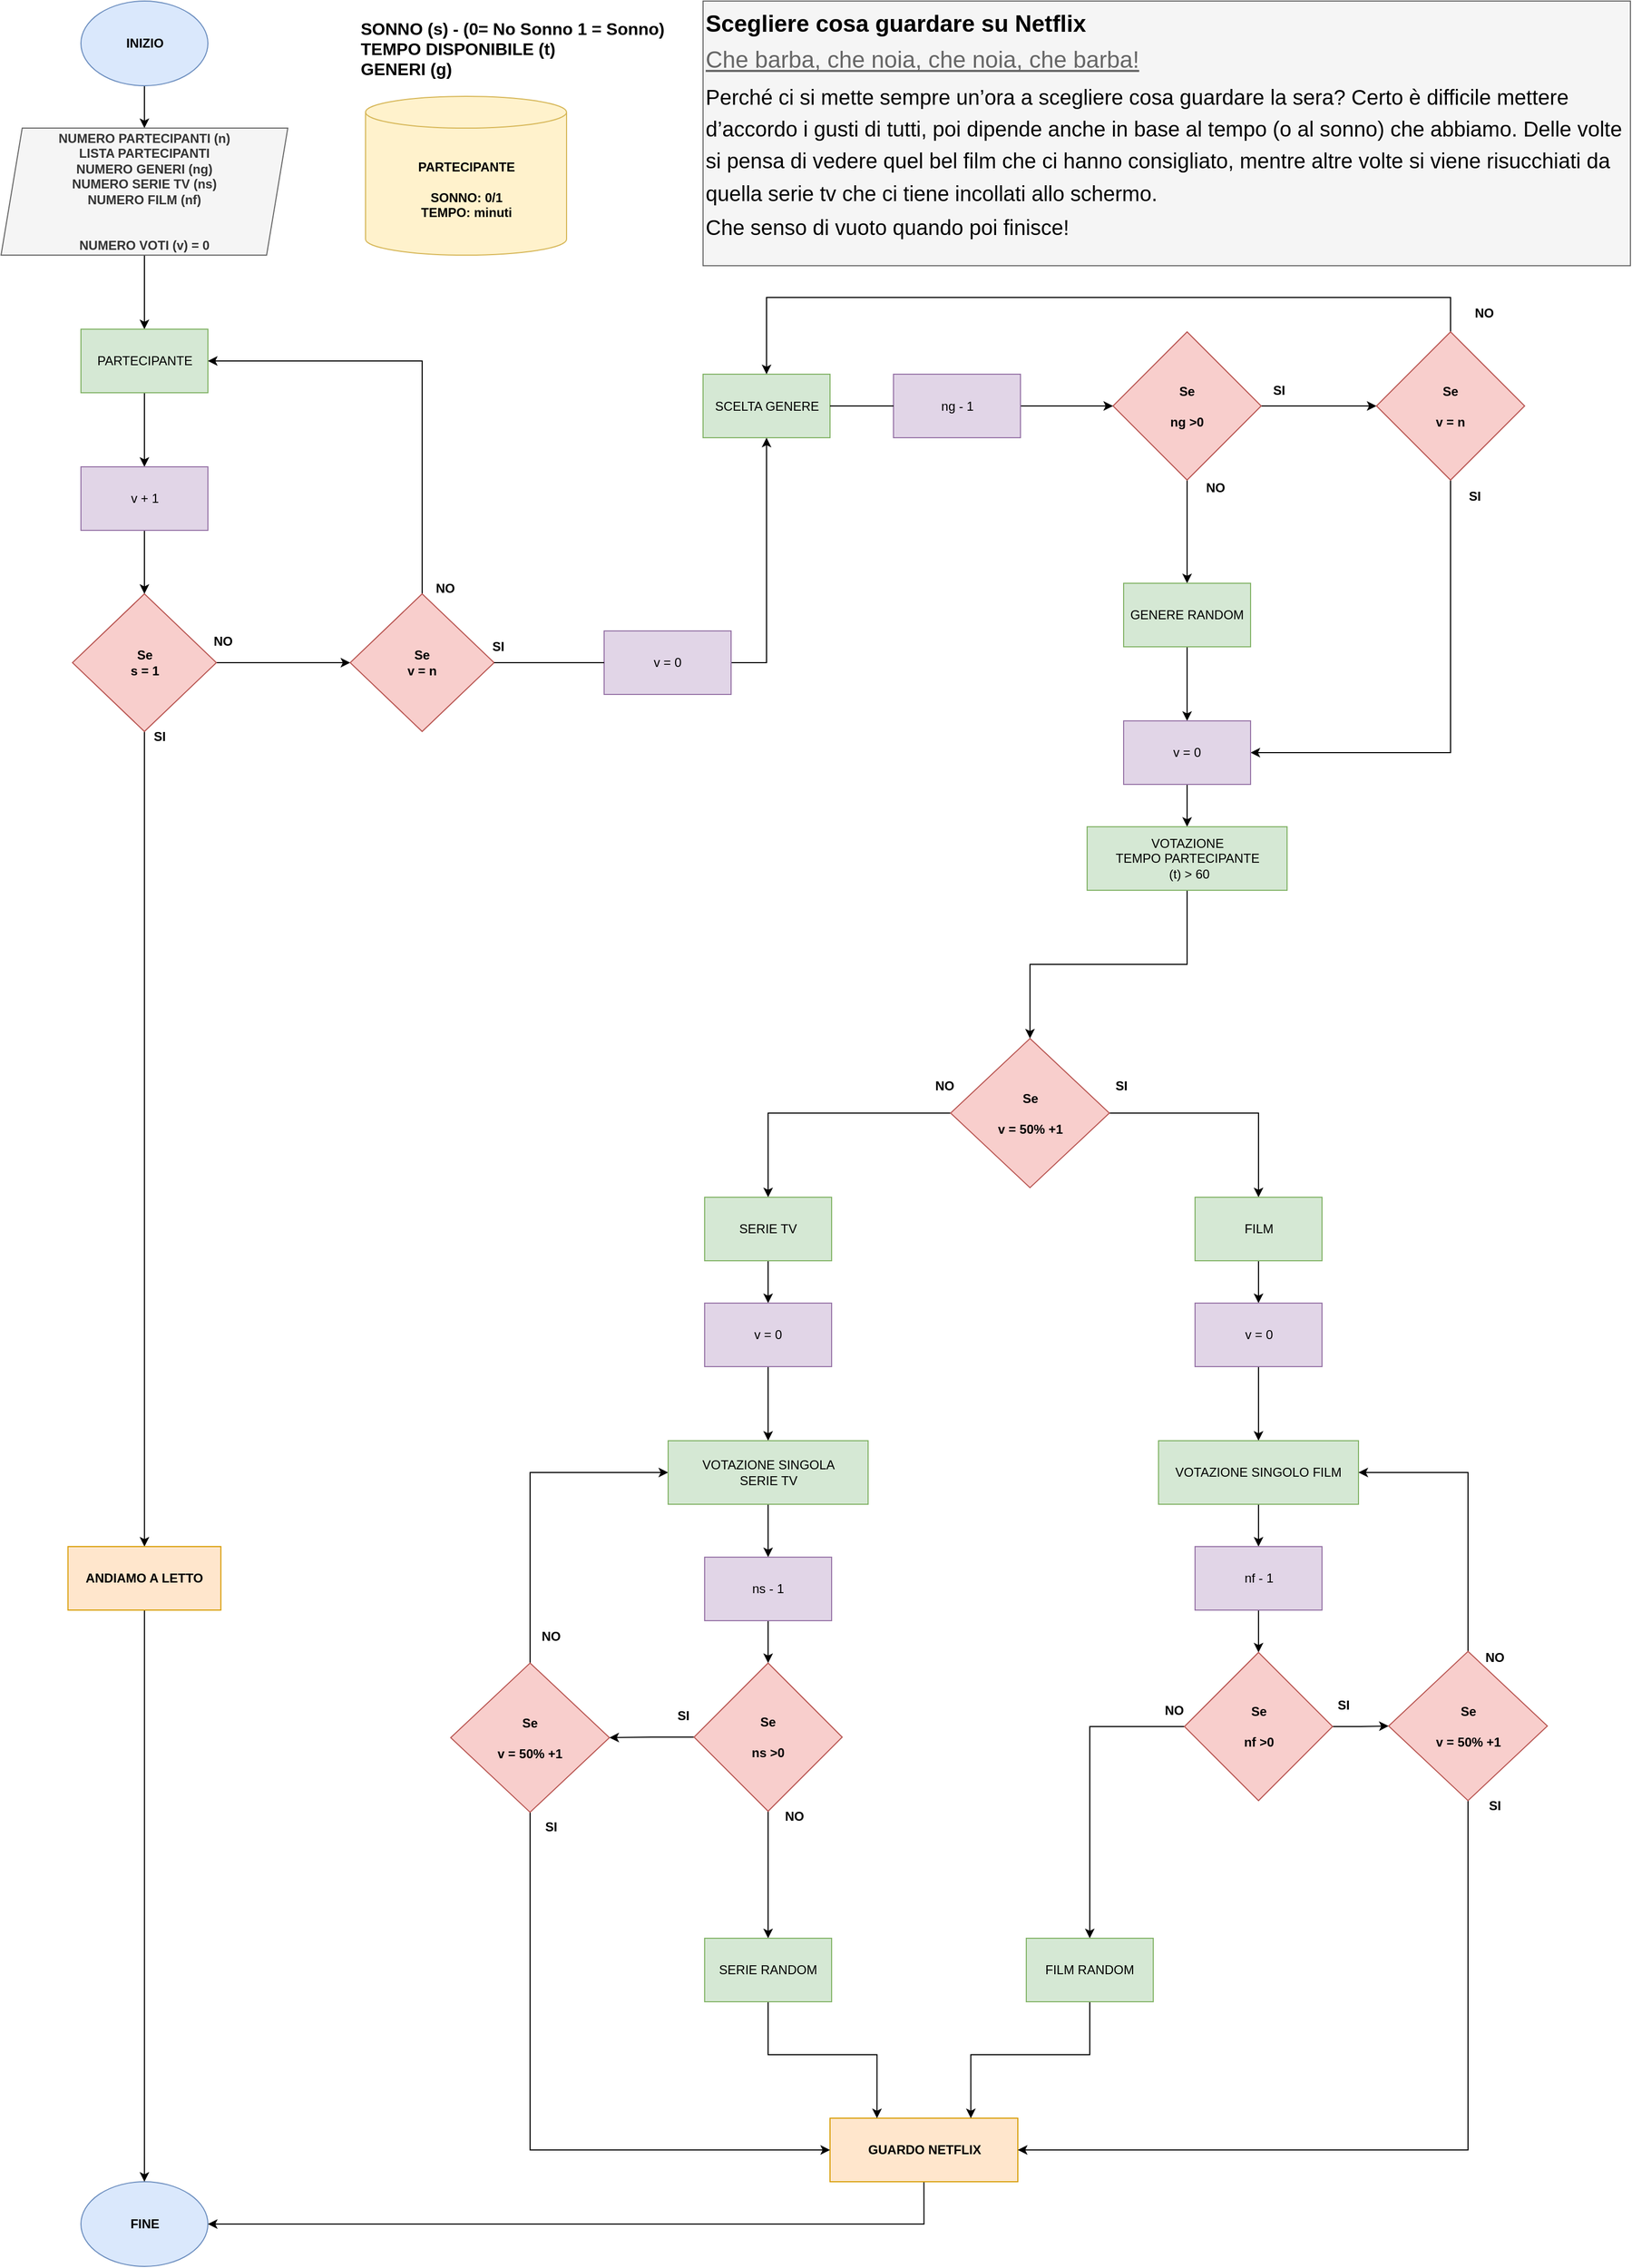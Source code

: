 <mxfile version="17.4.0" type="google"><diagram id="KCWrUGpQvx08IT1kzv4C" name="Page-1"><mxGraphModel grid="1" page="1" gridSize="10" guides="1" tooltips="1" connect="1" arrows="1" fold="1" pageScale="1" pageWidth="1600" pageHeight="900" math="0" shadow="0"><root><mxCell id="0"/><mxCell id="1" parent="0"/><mxCell id="v9C_oDhxZ4mu9cxq4cuw-1" value="&lt;b id=&quot;docs-internal-guid-fdfe7063-7fff-c4cb-4287-2bcd08a457c7&quot; style=&quot;font-style: normal ; letter-spacing: normal ; text-indent: 0px ; text-transform: none ; word-spacing: 0px ; text-decoration: none ; color: rgb(0 , 0 , 0) ; line-height: 0.1 ; font-size: 22px&quot;&gt;&lt;p dir=&quot;ltr&quot; style=&quot;font-family: &amp;#34;arial&amp;#34; ; line-height: 1.38 ; margin-top: 0pt ; margin-bottom: 3pt&quot;&gt;Scegliere cosa guardare su Netflix&lt;br&gt;&lt;/p&gt;&lt;p dir=&quot;ltr&quot; style=&quot;font-weight: normal ; font-family: &amp;#34;arial&amp;#34; ; line-height: 1.38 ; margin-top: 0pt ; margin-bottom: 3pt&quot;&gt;&lt;span style=&quot;color: rgb(102 , 102 , 102)&quot;&gt;&lt;u&gt;Che barba, che noia, che noia, che barba!&lt;/u&gt;&lt;/span&gt;&lt;/p&gt;&lt;p dir=&quot;ltr&quot; style=&quot;font-weight: normal ; font-family: &amp;#34;arial&amp;#34; ; line-height: 1.38 ; margin-top: 0pt ; margin-bottom: 3pt&quot;&gt;&lt;span style=&quot;font-size: 20px&quot;&gt;Perché ci si mette sempre un’ora a scegliere cosa guardare la sera? Certo è difficile mettere d’accordo i gusti di tutti, poi dipende anche in base al tempo (o al sonno) che abbiamo. Delle volte si pensa di vedere quel bel film che ci hanno consigliato, mentre altre volte si viene risucchiati da quella serie tv che ci tiene incollati allo schermo.&amp;nbsp;&lt;/span&gt;&lt;/p&gt;&lt;p dir=&quot;ltr&quot; style=&quot;font-weight: normal ; font-family: &amp;#34;arial&amp;#34; ; font-size: 20px ; line-height: 1.38 ; margin-top: 0pt ; margin-bottom: 3pt&quot;&gt;&lt;span id=&quot;docs-internal-guid-fdfe7063-7fff-c4cb-4287-2bcd08a457c7&quot; style=&quot;font-family: &amp;#34;helvetica&amp;#34; ; font-size: 20px ; line-height: 0.1&quot;&gt;&lt;/span&gt;&lt;/p&gt;&lt;p dir=&quot;ltr&quot; style=&quot;font-weight: normal ; font-family: &amp;#34;arial&amp;#34; ; font-size: 20px ; line-height: 1.38 ; margin-top: 0pt ; margin-bottom: 3pt&quot;&gt;&lt;span style=&quot;font-size: 20px&quot;&gt;Che senso di vuoto quando poi finisce!&lt;/span&gt;&lt;/p&gt;&lt;/b&gt;" style="text;html=1;strokeColor=#666666;fillColor=#f5f5f5;whiteSpace=wrap;overflow=hidden;rounded=0;align=left;fontColor=#333333;fontSize=20;" vertex="1" parent="1"><mxGeometry x="683.5" y="-1760" width="876.5" height="250" as="geometry"/></mxCell><mxCell id="v9C_oDhxZ4mu9cxq4cuw-24" style="edgeStyle=orthogonalEdgeStyle;rounded=0;orthogonalLoop=1;jettySize=auto;html=1;entryX=0.5;entryY=0;entryDx=0;entryDy=0;" edge="1" parent="1" source="v9C_oDhxZ4mu9cxq4cuw-2" target="v9C_oDhxZ4mu9cxq4cuw-3"><mxGeometry relative="1" as="geometry"/></mxCell><mxCell id="v9C_oDhxZ4mu9cxq4cuw-2" value="INIZIO" style="ellipse;whiteSpace=wrap;html=1;fillColor=#dae8fc;strokeColor=#6c8ebf;fontStyle=1" vertex="1" parent="1"><mxGeometry x="95.5" y="-1760" width="120" height="80" as="geometry"/></mxCell><mxCell id="v9C_oDhxZ4mu9cxq4cuw-35" style="edgeStyle=orthogonalEdgeStyle;rounded=0;orthogonalLoop=1;jettySize=auto;html=1;exitX=0.5;exitY=1;exitDx=0;exitDy=0;" edge="1" parent="1" source="v9C_oDhxZ4mu9cxq4cuw-3" target="v9C_oDhxZ4mu9cxq4cuw-34"><mxGeometry relative="1" as="geometry"/></mxCell><mxCell id="v9C_oDhxZ4mu9cxq4cuw-3" value="NUMERO PARTECIPANTI (n)&lt;br&gt;LISTA PARTECIPANTI&lt;br&gt;NUMERO GENERI (ng)&lt;br&gt;NUMERO SERIE TV (ns)&lt;br&gt;NUMERO FILM (nf)&lt;br&gt;&lt;br&gt;&lt;br&gt;NUMERO VOTI (v) = 0" style="shape=parallelogram;perimeter=parallelogramPerimeter;whiteSpace=wrap;html=1;fixedSize=1;fillColor=#f5f5f5;fontColor=#333333;strokeColor=#666666;fontStyle=1" vertex="1" parent="1"><mxGeometry x="20" y="-1640" width="271" height="120" as="geometry"/></mxCell><mxCell id="v9C_oDhxZ4mu9cxq4cuw-5" value="FINE" style="ellipse;whiteSpace=wrap;html=1;fillColor=#dae8fc;strokeColor=#6c8ebf;fontStyle=1" vertex="1" parent="1"><mxGeometry x="95.5" y="300" width="120" height="80" as="geometry"/></mxCell><mxCell id="v9C_oDhxZ4mu9cxq4cuw-12" style="edgeStyle=orthogonalEdgeStyle;rounded=0;orthogonalLoop=1;jettySize=auto;html=1;entryX=0.5;entryY=0;entryDx=0;entryDy=0;" edge="1" parent="1" source="v9C_oDhxZ4mu9cxq4cuw-6" target="v9C_oDhxZ4mu9cxq4cuw-16"><mxGeometry relative="1" as="geometry"><mxPoint x="1168.5" y="-1016" as="targetPoint"/><Array as="points"><mxPoint x="1209" y="-710"/></Array></mxGeometry></mxCell><mxCell id="v9C_oDhxZ4mu9cxq4cuw-19" style="edgeStyle=orthogonalEdgeStyle;rounded=0;orthogonalLoop=1;jettySize=auto;html=1;entryX=0.5;entryY=0;entryDx=0;entryDy=0;" edge="1" parent="1" source="v9C_oDhxZ4mu9cxq4cuw-6" target="v9C_oDhxZ4mu9cxq4cuw-17"><mxGeometry relative="1" as="geometry"/></mxCell><mxCell id="v9C_oDhxZ4mu9cxq4cuw-6" value="Se&lt;br&gt;&lt;br&gt;v = 50% +1" style="rhombus;whiteSpace=wrap;html=1;fillColor=#f8cecc;strokeColor=#b85450;fontStyle=1" vertex="1" parent="1"><mxGeometry x="917.5" y="-780" width="150" height="141" as="geometry"/></mxCell><mxCell id="v9C_oDhxZ4mu9cxq4cuw-8" value="PARTECIPANTE&lt;br&gt;&lt;br&gt;SONNO: 0/1&lt;br&gt;TEMPO: minuti" style="shape=cylinder3;whiteSpace=wrap;html=1;boundedLbl=1;backgroundOutline=1;size=15;fillColor=#fff2cc;strokeColor=#d6b656;fontStyle=1" vertex="1" parent="1"><mxGeometry x="364.5" y="-1670" width="190" height="150" as="geometry"/></mxCell><mxCell id="v9C_oDhxZ4mu9cxq4cuw-29" style="edgeStyle=orthogonalEdgeStyle;rounded=0;orthogonalLoop=1;jettySize=auto;html=1;" edge="1" parent="1" source="v9C_oDhxZ4mu9cxq4cuw-9" target="v9C_oDhxZ4mu9cxq4cuw-27"><mxGeometry relative="1" as="geometry"/></mxCell><mxCell id="v9C_oDhxZ4mu9cxq4cuw-41" style="edgeStyle=orthogonalEdgeStyle;rounded=0;orthogonalLoop=1;jettySize=auto;html=1;entryX=0;entryY=0.5;entryDx=0;entryDy=0;" edge="1" parent="1" source="v9C_oDhxZ4mu9cxq4cuw-9" target="v9C_oDhxZ4mu9cxq4cuw-40"><mxGeometry relative="1" as="geometry"/></mxCell><mxCell id="v9C_oDhxZ4mu9cxq4cuw-9" value="Se &lt;br&gt;s = 1" style="rhombus;whiteSpace=wrap;html=1;fillColor=#f8cecc;strokeColor=#b85450;fontStyle=1" vertex="1" parent="1"><mxGeometry x="87.5" y="-1200" width="136" height="130" as="geometry"/></mxCell><mxCell id="v9C_oDhxZ4mu9cxq4cuw-13" value="SI" style="text;html=1;strokeColor=none;fillColor=none;align=center;verticalAlign=middle;whiteSpace=wrap;rounded=0;fontStyle=1" vertex="1" parent="1"><mxGeometry x="1049" y="-750" width="60" height="30" as="geometry"/></mxCell><mxCell id="v9C_oDhxZ4mu9cxq4cuw-14" value="NO" style="text;html=1;strokeColor=none;fillColor=none;align=center;verticalAlign=middle;whiteSpace=wrap;rounded=0;fontStyle=1" vertex="1" parent="1"><mxGeometry x="881.5" y="-750" width="60" height="30" as="geometry"/></mxCell><mxCell id="v9C_oDhxZ4mu9cxq4cuw-81" style="edgeStyle=orthogonalEdgeStyle;rounded=0;orthogonalLoop=1;jettySize=auto;html=1;entryX=0.5;entryY=0;entryDx=0;entryDy=0;" edge="1" parent="1" source="v9C_oDhxZ4mu9cxq4cuw-16" target="v9C_oDhxZ4mu9cxq4cuw-79"><mxGeometry relative="1" as="geometry"/></mxCell><mxCell id="v9C_oDhxZ4mu9cxq4cuw-16" value="FILM" style="rounded=0;whiteSpace=wrap;html=1;fillColor=#d5e8d4;strokeColor=#82b366;" vertex="1" parent="1"><mxGeometry x="1148.5" y="-630" width="120" height="60" as="geometry"/></mxCell><mxCell id="v9C_oDhxZ4mu9cxq4cuw-80" style="edgeStyle=orthogonalEdgeStyle;rounded=0;orthogonalLoop=1;jettySize=auto;html=1;entryX=0.5;entryY=0;entryDx=0;entryDy=0;" edge="1" parent="1" source="v9C_oDhxZ4mu9cxq4cuw-17" target="v9C_oDhxZ4mu9cxq4cuw-78"><mxGeometry relative="1" as="geometry"/></mxCell><mxCell id="v9C_oDhxZ4mu9cxq4cuw-17" value="SERIE TV" style="rounded=0;whiteSpace=wrap;html=1;fillColor=#d5e8d4;strokeColor=#82b366;" vertex="1" parent="1"><mxGeometry x="685" y="-630" width="120" height="60" as="geometry"/></mxCell><mxCell id="v9C_oDhxZ4mu9cxq4cuw-61" style="edgeStyle=orthogonalEdgeStyle;rounded=0;orthogonalLoop=1;jettySize=auto;html=1;" edge="1" parent="1" source="v9C_oDhxZ4mu9cxq4cuw-23" target="v9C_oDhxZ4mu9cxq4cuw-60"><mxGeometry relative="1" as="geometry"/></mxCell><mxCell id="QBJSSSFshORgnPze8sF0-1" style="edgeStyle=orthogonalEdgeStyle;rounded=0;orthogonalLoop=1;jettySize=auto;html=1;" edge="1" parent="1" source="v9C_oDhxZ4mu9cxq4cuw-23" target="v9C_oDhxZ4mu9cxq4cuw-68"><mxGeometry relative="1" as="geometry"/></mxCell><mxCell id="v9C_oDhxZ4mu9cxq4cuw-23" value="Se&lt;br&gt;&lt;br&gt;ng &amp;gt;0" style="rhombus;whiteSpace=wrap;html=1;fillColor=#f8cecc;strokeColor=#b85450;fontStyle=1" vertex="1" parent="1"><mxGeometry x="1071" y="-1447.5" width="140" height="140" as="geometry"/></mxCell><mxCell id="v9C_oDhxZ4mu9cxq4cuw-30" style="edgeStyle=orthogonalEdgeStyle;rounded=0;orthogonalLoop=1;jettySize=auto;html=1;entryX=0.5;entryY=0;entryDx=0;entryDy=0;" edge="1" parent="1" source="v9C_oDhxZ4mu9cxq4cuw-27" target="v9C_oDhxZ4mu9cxq4cuw-5"><mxGeometry relative="1" as="geometry"/></mxCell><mxCell id="v9C_oDhxZ4mu9cxq4cuw-27" value="ANDIAMO A LETTO" style="rounded=0;whiteSpace=wrap;html=1;fillColor=#ffe6cc;strokeColor=#d79b00;fontStyle=1" vertex="1" parent="1"><mxGeometry x="83.25" y="-300" width="144.5" height="60" as="geometry"/></mxCell><mxCell id="v9C_oDhxZ4mu9cxq4cuw-33" style="edgeStyle=orthogonalEdgeStyle;rounded=0;orthogonalLoop=1;jettySize=auto;html=1;entryX=1;entryY=0.5;entryDx=0;entryDy=0;exitX=0.5;exitY=1;exitDx=0;exitDy=0;" edge="1" parent="1" source="v9C_oDhxZ4mu9cxq4cuw-28" target="v9C_oDhxZ4mu9cxq4cuw-5"><mxGeometry relative="1" as="geometry"/></mxCell><mxCell id="v9C_oDhxZ4mu9cxq4cuw-28" value="GUARDO NETFLIX" style="rounded=0;whiteSpace=wrap;html=1;fillColor=#ffe6cc;strokeColor=#d79b00;fontStyle=1" vertex="1" parent="1"><mxGeometry x="803.5" y="240" width="177.5" height="60" as="geometry"/></mxCell><mxCell id="v9C_oDhxZ4mu9cxq4cuw-36" style="edgeStyle=orthogonalEdgeStyle;rounded=0;orthogonalLoop=1;jettySize=auto;html=1;entryX=0.5;entryY=0;entryDx=0;entryDy=0;exitX=0.5;exitY=1;exitDx=0;exitDy=0;" edge="1" parent="1" source="v9C_oDhxZ4mu9cxq4cuw-39" target="v9C_oDhxZ4mu9cxq4cuw-9"><mxGeometry relative="1" as="geometry"><mxPoint x="277.5" y="-1410" as="targetPoint"/></mxGeometry></mxCell><mxCell id="v9C_oDhxZ4mu9cxq4cuw-45" style="edgeStyle=orthogonalEdgeStyle;rounded=0;orthogonalLoop=1;jettySize=auto;html=1;entryX=0.5;entryY=0;entryDx=0;entryDy=0;" edge="1" parent="1" source="v9C_oDhxZ4mu9cxq4cuw-34" target="v9C_oDhxZ4mu9cxq4cuw-39"><mxGeometry relative="1" as="geometry"/></mxCell><mxCell id="v9C_oDhxZ4mu9cxq4cuw-34" value="PARTECIPANTE" style="rounded=0;whiteSpace=wrap;html=1;fillColor=#d5e8d4;strokeColor=#82b366;" vertex="1" parent="1"><mxGeometry x="95.5" y="-1450" width="120" height="60" as="geometry"/></mxCell><mxCell id="v9C_oDhxZ4mu9cxq4cuw-39" value="v + 1" style="rounded=0;whiteSpace=wrap;html=1;fillColor=#e1d5e7;strokeColor=#9673a6;" vertex="1" parent="1"><mxGeometry x="95.5" y="-1320" width="120" height="60" as="geometry"/></mxCell><mxCell id="v9C_oDhxZ4mu9cxq4cuw-46" style="edgeStyle=orthogonalEdgeStyle;rounded=0;orthogonalLoop=1;jettySize=auto;html=1;exitX=0.5;exitY=0;exitDx=0;exitDy=0;entryX=1;entryY=0.5;entryDx=0;entryDy=0;" edge="1" parent="1" source="v9C_oDhxZ4mu9cxq4cuw-40" target="v9C_oDhxZ4mu9cxq4cuw-34"><mxGeometry relative="1" as="geometry"><mxPoint x="157.5" y="-1470" as="targetPoint"/><Array as="points"><mxPoint x="418" y="-1420"/></Array></mxGeometry></mxCell><mxCell id="v9C_oDhxZ4mu9cxq4cuw-40" value="Se&lt;br&gt;v = n" style="rhombus;whiteSpace=wrap;html=1;fontStyle=1;fillColor=#f8cecc;strokeColor=#b85450;" vertex="1" parent="1"><mxGeometry x="350" y="-1200" width="136" height="130" as="geometry"/></mxCell><mxCell id="v9C_oDhxZ4mu9cxq4cuw-42" value="NO" style="text;html=1;strokeColor=none;fillColor=none;align=center;verticalAlign=middle;whiteSpace=wrap;rounded=0;fontStyle=1" vertex="1" parent="1"><mxGeometry x="200" y="-1170" width="60" height="30" as="geometry"/></mxCell><mxCell id="v9C_oDhxZ4mu9cxq4cuw-43" value="SI" style="text;html=1;strokeColor=none;fillColor=none;align=center;verticalAlign=middle;whiteSpace=wrap;rounded=0;fontStyle=1" vertex="1" parent="1"><mxGeometry x="140" y="-1080" width="60" height="30" as="geometry"/></mxCell><mxCell id="v9C_oDhxZ4mu9cxq4cuw-47" value="NO" style="text;html=1;strokeColor=none;fillColor=none;align=center;verticalAlign=middle;whiteSpace=wrap;rounded=0;fontStyle=1" vertex="1" parent="1"><mxGeometry x="410" y="-1220" width="60" height="30" as="geometry"/></mxCell><mxCell id="v9C_oDhxZ4mu9cxq4cuw-48" value="SI" style="text;html=1;strokeColor=none;fillColor=none;align=center;verticalAlign=middle;whiteSpace=wrap;rounded=0;fontStyle=1" vertex="1" parent="1"><mxGeometry x="460" y="-1165" width="60" height="30" as="geometry"/></mxCell><mxCell id="v9C_oDhxZ4mu9cxq4cuw-49" value="&lt;div style=&quot;&quot;&gt;SONNO (s) - (0= No Sonno 1 = Sonno)&lt;/div&gt;TEMPO DISPONIBILE (t)&lt;br style=&quot;font-size: 16px&quot;&gt;GENERI (g)" style="text;html=1;strokeColor=none;fillColor=none;align=left;verticalAlign=middle;whiteSpace=wrap;rounded=0;fontSize=16;fontStyle=1" vertex="1" parent="1"><mxGeometry x="357.5" y="-1755" width="293" height="80" as="geometry"/></mxCell><mxCell id="v9C_oDhxZ4mu9cxq4cuw-55" style="edgeStyle=orthogonalEdgeStyle;rounded=0;orthogonalLoop=1;jettySize=auto;html=1;entryX=0;entryY=0.5;entryDx=0;entryDy=0;startArrow=none;" edge="1" parent="1" source="v9C_oDhxZ4mu9cxq4cuw-58" target="v9C_oDhxZ4mu9cxq4cuw-23"><mxGeometry relative="1" as="geometry"/></mxCell><mxCell id="v9C_oDhxZ4mu9cxq4cuw-50" value="SCELTA GENERE" style="rounded=0;whiteSpace=wrap;html=1;fillColor=#d5e8d4;strokeColor=#82b366;" vertex="1" parent="1"><mxGeometry x="683.5" y="-1407.5" width="120" height="60" as="geometry"/></mxCell><mxCell id="v9C_oDhxZ4mu9cxq4cuw-54" style="edgeStyle=orthogonalEdgeStyle;rounded=0;orthogonalLoop=1;jettySize=auto;html=1;exitX=1;exitY=0.5;exitDx=0;exitDy=0;" edge="1" parent="1" source="v9C_oDhxZ4mu9cxq4cuw-51" target="v9C_oDhxZ4mu9cxq4cuw-50"><mxGeometry relative="1" as="geometry"><mxPoint x="747.5" y="-1375" as="sourcePoint"/></mxGeometry></mxCell><mxCell id="v9C_oDhxZ4mu9cxq4cuw-51" value="v = 0" style="rounded=0;whiteSpace=wrap;html=1;fillColor=#e1d5e7;strokeColor=#9673a6;" vertex="1" parent="1"><mxGeometry x="590" y="-1165" width="120" height="60" as="geometry"/></mxCell><mxCell id="v9C_oDhxZ4mu9cxq4cuw-52" value="" style="edgeStyle=orthogonalEdgeStyle;rounded=0;orthogonalLoop=1;jettySize=auto;html=1;exitX=1;exitY=0.5;exitDx=0;exitDy=0;entryX=0;entryY=0.5;entryDx=0;entryDy=0;endArrow=none;" edge="1" parent="1" source="v9C_oDhxZ4mu9cxq4cuw-40" target="v9C_oDhxZ4mu9cxq4cuw-51"><mxGeometry relative="1" as="geometry"><mxPoint x="527.5" y="-1135" as="sourcePoint"/><mxPoint x="827.5" y="-1380" as="targetPoint"/></mxGeometry></mxCell><mxCell id="v9C_oDhxZ4mu9cxq4cuw-58" value="ng - 1" style="rounded=0;whiteSpace=wrap;html=1;fillColor=#e1d5e7;strokeColor=#9673a6;" vertex="1" parent="1"><mxGeometry x="863.5" y="-1407.5" width="120" height="60" as="geometry"/></mxCell><mxCell id="v9C_oDhxZ4mu9cxq4cuw-59" value="" style="edgeStyle=orthogonalEdgeStyle;rounded=0;orthogonalLoop=1;jettySize=auto;html=1;entryX=0;entryY=0.5;entryDx=0;entryDy=0;endArrow=none;" edge="1" parent="1" source="v9C_oDhxZ4mu9cxq4cuw-50" target="v9C_oDhxZ4mu9cxq4cuw-58"><mxGeometry relative="1" as="geometry"><mxPoint x="957.5" y="-1375" as="sourcePoint"/><mxPoint x="1237.5" y="-1375" as="targetPoint"/></mxGeometry></mxCell><mxCell id="v9C_oDhxZ4mu9cxq4cuw-64" style="edgeStyle=orthogonalEdgeStyle;rounded=0;orthogonalLoop=1;jettySize=auto;html=1;entryX=0.5;entryY=0;entryDx=0;entryDy=0;exitX=0.5;exitY=0;exitDx=0;exitDy=0;" edge="1" parent="1" source="v9C_oDhxZ4mu9cxq4cuw-60" target="v9C_oDhxZ4mu9cxq4cuw-50"><mxGeometry relative="1" as="geometry"><Array as="points"><mxPoint x="1390" y="-1480"/><mxPoint x="743" y="-1480"/></Array></mxGeometry></mxCell><mxCell id="v9C_oDhxZ4mu9cxq4cuw-67" style="edgeStyle=orthogonalEdgeStyle;rounded=0;orthogonalLoop=1;jettySize=auto;html=1;exitX=0.5;exitY=1;exitDx=0;exitDy=0;entryX=1;entryY=0.5;entryDx=0;entryDy=0;" edge="1" parent="1" source="v9C_oDhxZ4mu9cxq4cuw-60" target="v9C_oDhxZ4mu9cxq4cuw-71"><mxGeometry relative="1" as="geometry"><mxPoint x="1102.5" y="-790" as="targetPoint"/><Array as="points"><mxPoint x="1390" y="-1050"/></Array></mxGeometry></mxCell><mxCell id="v9C_oDhxZ4mu9cxq4cuw-60" value="Se&lt;br&gt;&lt;br&gt;v = n" style="rhombus;whiteSpace=wrap;html=1;fontStyle=1;fillColor=#f8cecc;strokeColor=#b85450;" vertex="1" parent="1"><mxGeometry x="1320" y="-1447.5" width="140" height="140" as="geometry"/></mxCell><mxCell id="v9C_oDhxZ4mu9cxq4cuw-62" value="SI" style="text;html=1;strokeColor=none;fillColor=none;align=center;verticalAlign=middle;whiteSpace=wrap;rounded=0;fontStyle=1" vertex="1" parent="1"><mxGeometry x="1197.5" y="-1407.5" width="60" height="30" as="geometry"/></mxCell><mxCell id="v9C_oDhxZ4mu9cxq4cuw-65" value="NO" style="text;html=1;strokeColor=none;fillColor=none;align=center;verticalAlign=middle;whiteSpace=wrap;rounded=0;fontStyle=1" vertex="1" parent="1"><mxGeometry x="1391.5" y="-1480" width="60" height="30" as="geometry"/></mxCell><mxCell id="v9C_oDhxZ4mu9cxq4cuw-66" value="SI" style="text;html=1;strokeColor=none;fillColor=none;align=center;verticalAlign=middle;whiteSpace=wrap;rounded=0;fontStyle=1" vertex="1" parent="1"><mxGeometry x="1382.5" y="-1307.5" width="60" height="30" as="geometry"/></mxCell><mxCell id="v9C_oDhxZ4mu9cxq4cuw-70" style="edgeStyle=orthogonalEdgeStyle;rounded=0;orthogonalLoop=1;jettySize=auto;html=1;exitX=0.5;exitY=1;exitDx=0;exitDy=0;entryX=0.5;entryY=0;entryDx=0;entryDy=0;" edge="1" parent="1" source="v9C_oDhxZ4mu9cxq4cuw-68" target="v9C_oDhxZ4mu9cxq4cuw-71"><mxGeometry relative="1" as="geometry"><Array as="points"><mxPoint x="1141.5" y="-1100"/><mxPoint x="1141.5" y="-1100"/></Array></mxGeometry></mxCell><mxCell id="v9C_oDhxZ4mu9cxq4cuw-68" value="GENERE RANDOM" style="rounded=0;whiteSpace=wrap;html=1;fillColor=#d5e8d4;strokeColor=#82b366;" vertex="1" parent="1"><mxGeometry x="1081" y="-1210" width="120" height="60" as="geometry"/></mxCell><mxCell id="v9C_oDhxZ4mu9cxq4cuw-76" style="edgeStyle=orthogonalEdgeStyle;rounded=0;orthogonalLoop=1;jettySize=auto;html=1;entryX=0.5;entryY=0;entryDx=0;entryDy=0;" edge="1" parent="1" source="v9C_oDhxZ4mu9cxq4cuw-71" target="v9C_oDhxZ4mu9cxq4cuw-75"><mxGeometry relative="1" as="geometry"/></mxCell><mxCell id="v9C_oDhxZ4mu9cxq4cuw-71" value="v = 0" style="rounded=0;whiteSpace=wrap;html=1;fillColor=#e1d5e7;strokeColor=#9673a6;" vertex="1" parent="1"><mxGeometry x="1081" y="-1080" width="120" height="60" as="geometry"/></mxCell><mxCell id="v9C_oDhxZ4mu9cxq4cuw-77" style="edgeStyle=orthogonalEdgeStyle;rounded=0;orthogonalLoop=1;jettySize=auto;html=1;entryX=0.5;entryY=0;entryDx=0;entryDy=0;" edge="1" parent="1" source="v9C_oDhxZ4mu9cxq4cuw-75" target="v9C_oDhxZ4mu9cxq4cuw-6"><mxGeometry relative="1" as="geometry"/></mxCell><mxCell id="v9C_oDhxZ4mu9cxq4cuw-75" value="VOTAZIONE&lt;br&gt;TEMPO PARTECIPANTE&lt;br&gt;&amp;nbsp;(t) &amp;gt; 60" style="rounded=0;whiteSpace=wrap;html=1;fillColor=#d5e8d4;strokeColor=#82b366;" vertex="1" parent="1"><mxGeometry x="1046.5" y="-980" width="189" height="60" as="geometry"/></mxCell><mxCell id="v9C_oDhxZ4mu9cxq4cuw-85" style="edgeStyle=orthogonalEdgeStyle;rounded=0;orthogonalLoop=1;jettySize=auto;html=1;" edge="1" parent="1" source="v9C_oDhxZ4mu9cxq4cuw-78" target="v9C_oDhxZ4mu9cxq4cuw-83"><mxGeometry relative="1" as="geometry"/></mxCell><mxCell id="v9C_oDhxZ4mu9cxq4cuw-78" value="v = 0" style="rounded=0;whiteSpace=wrap;html=1;fillColor=#e1d5e7;strokeColor=#9673a6;" vertex="1" parent="1"><mxGeometry x="685" y="-530" width="120" height="60" as="geometry"/></mxCell><mxCell id="v9C_oDhxZ4mu9cxq4cuw-86" style="edgeStyle=orthogonalEdgeStyle;rounded=0;orthogonalLoop=1;jettySize=auto;html=1;" edge="1" parent="1" source="v9C_oDhxZ4mu9cxq4cuw-79" target="v9C_oDhxZ4mu9cxq4cuw-84"><mxGeometry relative="1" as="geometry"/></mxCell><mxCell id="v9C_oDhxZ4mu9cxq4cuw-79" value="v = 0" style="rounded=0;whiteSpace=wrap;html=1;fillColor=#e1d5e7;strokeColor=#9673a6;" vertex="1" parent="1"><mxGeometry x="1148.5" y="-530" width="120" height="60" as="geometry"/></mxCell><mxCell id="v9C_oDhxZ4mu9cxq4cuw-102" style="edgeStyle=orthogonalEdgeStyle;rounded=0;orthogonalLoop=1;jettySize=auto;html=1;entryX=0;entryY=0.5;entryDx=0;entryDy=0;" edge="1" parent="1" target="v9C_oDhxZ4mu9cxq4cuw-28"><mxGeometry relative="1" as="geometry"><mxPoint x="720" y="260" as="targetPoint"/><Array as="points"><mxPoint x="520" y="270"/></Array><mxPoint x="520" y="-52" as="sourcePoint"/></mxGeometry></mxCell><mxCell id="v9C_oDhxZ4mu9cxq4cuw-105" style="edgeStyle=orthogonalEdgeStyle;rounded=0;orthogonalLoop=1;jettySize=auto;html=1;entryX=0;entryY=0.5;entryDx=0;entryDy=0;" edge="1" parent="1" source="v9C_oDhxZ4mu9cxq4cuw-82" target="v9C_oDhxZ4mu9cxq4cuw-83"><mxGeometry relative="1" as="geometry"><Array as="points"><mxPoint x="520" y="-370"/></Array></mxGeometry></mxCell><mxCell id="v9C_oDhxZ4mu9cxq4cuw-82" value="Se&lt;br&gt;&lt;br&gt;v = 50% +1" style="rhombus;whiteSpace=wrap;html=1;fontStyle=1;fillColor=#f8cecc;strokeColor=#b85450;" vertex="1" parent="1"><mxGeometry x="445" y="-190" width="150" height="141" as="geometry"/></mxCell><mxCell id="v9C_oDhxZ4mu9cxq4cuw-90" style="edgeStyle=orthogonalEdgeStyle;rounded=0;orthogonalLoop=1;jettySize=auto;html=1;entryX=0.5;entryY=0;entryDx=0;entryDy=0;" edge="1" parent="1" source="v9C_oDhxZ4mu9cxq4cuw-83" target="v9C_oDhxZ4mu9cxq4cuw-87"><mxGeometry relative="1" as="geometry"/></mxCell><mxCell id="v9C_oDhxZ4mu9cxq4cuw-83" value="VOTAZIONE SINGOLA&lt;br&gt;SERIE TV" style="rounded=0;whiteSpace=wrap;html=1;fillColor=#d5e8d4;strokeColor=#82b366;" vertex="1" parent="1"><mxGeometry x="650.5" y="-400" width="189" height="60" as="geometry"/></mxCell><mxCell id="v9C_oDhxZ4mu9cxq4cuw-92" style="edgeStyle=orthogonalEdgeStyle;rounded=0;orthogonalLoop=1;jettySize=auto;html=1;entryX=0.5;entryY=0;entryDx=0;entryDy=0;" edge="1" parent="1" source="v9C_oDhxZ4mu9cxq4cuw-84" target="v9C_oDhxZ4mu9cxq4cuw-89"><mxGeometry relative="1" as="geometry"/></mxCell><mxCell id="v9C_oDhxZ4mu9cxq4cuw-84" value="VOTAZIONE SINGOLO FILM" style="rounded=0;whiteSpace=wrap;html=1;fillColor=#d5e8d4;strokeColor=#82b366;" vertex="1" parent="1"><mxGeometry x="1114" y="-400" width="189" height="60" as="geometry"/></mxCell><mxCell id="v9C_oDhxZ4mu9cxq4cuw-91" style="edgeStyle=orthogonalEdgeStyle;rounded=0;orthogonalLoop=1;jettySize=auto;html=1;entryX=0.5;entryY=0;entryDx=0;entryDy=0;" edge="1" parent="1" source="v9C_oDhxZ4mu9cxq4cuw-87" target="v9C_oDhxZ4mu9cxq4cuw-88"><mxGeometry relative="1" as="geometry"/></mxCell><mxCell id="v9C_oDhxZ4mu9cxq4cuw-87" value="ns - 1" style="rounded=0;whiteSpace=wrap;html=1;fillColor=#e1d5e7;strokeColor=#9673a6;" vertex="1" parent="1"><mxGeometry x="685" y="-290" width="120" height="60" as="geometry"/></mxCell><mxCell id="v9C_oDhxZ4mu9cxq4cuw-95" style="edgeStyle=orthogonalEdgeStyle;rounded=0;orthogonalLoop=1;jettySize=auto;html=1;entryX=1;entryY=0.5;entryDx=0;entryDy=0;" edge="1" parent="1" source="v9C_oDhxZ4mu9cxq4cuw-88" target="v9C_oDhxZ4mu9cxq4cuw-82"><mxGeometry relative="1" as="geometry"/></mxCell><mxCell id="v9C_oDhxZ4mu9cxq4cuw-98" style="edgeStyle=orthogonalEdgeStyle;rounded=0;orthogonalLoop=1;jettySize=auto;html=1;entryX=0.5;entryY=0;entryDx=0;entryDy=0;" edge="1" parent="1" source="v9C_oDhxZ4mu9cxq4cuw-88" target="v9C_oDhxZ4mu9cxq4cuw-99"><mxGeometry relative="1" as="geometry"><mxPoint x="915" y="20" as="targetPoint"/></mxGeometry></mxCell><mxCell id="v9C_oDhxZ4mu9cxq4cuw-88" value="Se&lt;br&gt;&lt;br&gt;ns &amp;gt;0" style="rhombus;whiteSpace=wrap;html=1;fillColor=#f8cecc;strokeColor=#b85450;fontStyle=1" vertex="1" parent="1"><mxGeometry x="675" y="-190" width="140" height="140" as="geometry"/></mxCell><mxCell id="v9C_oDhxZ4mu9cxq4cuw-94" style="edgeStyle=orthogonalEdgeStyle;rounded=0;orthogonalLoop=1;jettySize=auto;html=1;entryX=0.5;entryY=0;entryDx=0;entryDy=0;" edge="1" parent="1" source="v9C_oDhxZ4mu9cxq4cuw-89" target="v9C_oDhxZ4mu9cxq4cuw-93"><mxGeometry relative="1" as="geometry"/></mxCell><mxCell id="v9C_oDhxZ4mu9cxq4cuw-89" value="nf - 1" style="rounded=0;whiteSpace=wrap;html=1;fillColor=#e1d5e7;strokeColor=#9673a6;" vertex="1" parent="1"><mxGeometry x="1148.5" y="-300" width="120" height="60" as="geometry"/></mxCell><mxCell id="v9C_oDhxZ4mu9cxq4cuw-108" style="edgeStyle=orthogonalEdgeStyle;rounded=0;orthogonalLoop=1;jettySize=auto;html=1;" edge="1" parent="1" source="v9C_oDhxZ4mu9cxq4cuw-93" target="v9C_oDhxZ4mu9cxq4cuw-106"><mxGeometry relative="1" as="geometry"/></mxCell><mxCell id="v9C_oDhxZ4mu9cxq4cuw-113" style="edgeStyle=orthogonalEdgeStyle;rounded=0;orthogonalLoop=1;jettySize=auto;html=1;" edge="1" parent="1" source="v9C_oDhxZ4mu9cxq4cuw-93" target="v9C_oDhxZ4mu9cxq4cuw-110"><mxGeometry relative="1" as="geometry"/></mxCell><mxCell id="v9C_oDhxZ4mu9cxq4cuw-93" value="Se&lt;br&gt;&lt;br&gt;nf &amp;gt;0" style="rhombus;whiteSpace=wrap;html=1;fontStyle=1;fillColor=#f8cecc;strokeColor=#b85450;" vertex="1" parent="1"><mxGeometry x="1138.5" y="-200" width="140" height="140" as="geometry"/></mxCell><mxCell id="v9C_oDhxZ4mu9cxq4cuw-96" value="SI" style="text;html=1;strokeColor=none;fillColor=none;align=center;verticalAlign=middle;whiteSpace=wrap;rounded=0;fontStyle=1" vertex="1" parent="1"><mxGeometry x="635" y="-155" width="60" height="30" as="geometry"/></mxCell><mxCell id="v9C_oDhxZ4mu9cxq4cuw-97" value="NO" style="text;html=1;strokeColor=none;fillColor=none;align=center;verticalAlign=middle;whiteSpace=wrap;rounded=0;fontStyle=1" vertex="1" parent="1"><mxGeometry x="740" y="-60" width="60" height="30" as="geometry"/></mxCell><mxCell id="v9C_oDhxZ4mu9cxq4cuw-121" style="edgeStyle=orthogonalEdgeStyle;rounded=0;orthogonalLoop=1;jettySize=auto;html=1;fontSize=16;exitX=0.5;exitY=1;exitDx=0;exitDy=0;entryX=0.25;entryY=0;entryDx=0;entryDy=0;" edge="1" parent="1" target="v9C_oDhxZ4mu9cxq4cuw-28"><mxGeometry relative="1" as="geometry"><Array as="points"><mxPoint x="745" y="180"/><mxPoint x="848" y="180"/></Array><mxPoint x="745" y="130" as="sourcePoint"/><mxPoint x="851.5" y="270" as="targetPoint"/></mxGeometry></mxCell><mxCell id="v9C_oDhxZ4mu9cxq4cuw-99" value="SERIE RANDOM" style="rounded=0;whiteSpace=wrap;html=1;fillColor=#d5e8d4;strokeColor=#82b366;" vertex="1" parent="1"><mxGeometry x="685" y="70" width="120" height="60" as="geometry"/></mxCell><mxCell id="v9C_oDhxZ4mu9cxq4cuw-101" value="SI" style="text;html=1;strokeColor=none;fillColor=none;align=center;verticalAlign=middle;whiteSpace=wrap;rounded=0;fontStyle=1" vertex="1" parent="1"><mxGeometry x="510" y="-50" width="60" height="30" as="geometry"/></mxCell><mxCell id="v9C_oDhxZ4mu9cxq4cuw-103" value="NO" style="text;html=1;strokeColor=none;fillColor=none;align=center;verticalAlign=middle;whiteSpace=wrap;rounded=0;fontStyle=1" vertex="1" parent="1"><mxGeometry x="510" y="-230" width="60" height="30" as="geometry"/></mxCell><mxCell id="v9C_oDhxZ4mu9cxq4cuw-117" style="edgeStyle=orthogonalEdgeStyle;rounded=0;orthogonalLoop=1;jettySize=auto;html=1;exitX=0.5;exitY=1;exitDx=0;exitDy=0;entryX=0.75;entryY=0;entryDx=0;entryDy=0;" edge="1" parent="1" source="v9C_oDhxZ4mu9cxq4cuw-106" target="v9C_oDhxZ4mu9cxq4cuw-28"><mxGeometry relative="1" as="geometry"><Array as="points"><mxPoint x="1048.5" y="180"/><mxPoint x="936.5" y="180"/></Array><mxPoint x="931.5" y="320" as="targetPoint"/></mxGeometry></mxCell><mxCell id="v9C_oDhxZ4mu9cxq4cuw-106" value="FILM RANDOM" style="rounded=0;whiteSpace=wrap;html=1;fillColor=#d5e8d4;strokeColor=#82b366;" vertex="1" parent="1"><mxGeometry x="989" y="70" width="120" height="60" as="geometry"/></mxCell><mxCell id="v9C_oDhxZ4mu9cxq4cuw-109" value="NO" style="text;html=1;strokeColor=none;fillColor=none;align=center;verticalAlign=middle;whiteSpace=wrap;rounded=0;fontStyle=1" vertex="1" parent="1"><mxGeometry x="1098.5" y="-160" width="60" height="30" as="geometry"/></mxCell><mxCell id="v9C_oDhxZ4mu9cxq4cuw-114" style="edgeStyle=orthogonalEdgeStyle;rounded=0;orthogonalLoop=1;jettySize=auto;html=1;entryX=1;entryY=0.5;entryDx=0;entryDy=0;" edge="1" parent="1" source="v9C_oDhxZ4mu9cxq4cuw-110" target="v9C_oDhxZ4mu9cxq4cuw-84"><mxGeometry relative="1" as="geometry"><Array as="points"><mxPoint x="1406.5" y="-370"/></Array></mxGeometry></mxCell><mxCell id="v9C_oDhxZ4mu9cxq4cuw-118" style="edgeStyle=orthogonalEdgeStyle;rounded=0;orthogonalLoop=1;jettySize=auto;html=1;entryX=1;entryY=0.5;entryDx=0;entryDy=0;" edge="1" parent="1" source="v9C_oDhxZ4mu9cxq4cuw-110" target="v9C_oDhxZ4mu9cxq4cuw-28"><mxGeometry relative="1" as="geometry"><mxPoint x="869" y="560" as="targetPoint"/><Array as="points"><mxPoint x="1407" y="270"/></Array></mxGeometry></mxCell><mxCell id="v9C_oDhxZ4mu9cxq4cuw-110" value="Se&lt;br&gt;&lt;br&gt;v = 50% +1" style="rhombus;whiteSpace=wrap;html=1;fillColor=#f8cecc;strokeColor=#b85450;fontStyle=1" vertex="1" parent="1"><mxGeometry x="1331.5" y="-201" width="150" height="141" as="geometry"/></mxCell><mxCell id="v9C_oDhxZ4mu9cxq4cuw-111" value="SI" style="text;html=1;strokeColor=none;fillColor=none;align=center;verticalAlign=middle;whiteSpace=wrap;rounded=0;fontStyle=1" vertex="1" parent="1"><mxGeometry x="1258.5" y="-165" width="60" height="30" as="geometry"/></mxCell><mxCell id="v9C_oDhxZ4mu9cxq4cuw-112" value="NO" style="text;html=1;strokeColor=none;fillColor=none;align=center;verticalAlign=middle;whiteSpace=wrap;rounded=0;fontStyle=1" vertex="1" parent="1"><mxGeometry x="1401.5" y="-210" width="60" height="30" as="geometry"/></mxCell><mxCell id="v9C_oDhxZ4mu9cxq4cuw-119" value="SI" style="text;html=1;strokeColor=none;fillColor=none;align=center;verticalAlign=middle;whiteSpace=wrap;rounded=0;fontStyle=1" vertex="1" parent="1"><mxGeometry x="1401.5" y="-70" width="60" height="30" as="geometry"/></mxCell><mxCell id="v9C_oDhxZ4mu9cxq4cuw-122" value="NO" style="text;html=1;strokeColor=none;fillColor=none;align=center;verticalAlign=middle;whiteSpace=wrap;rounded=0;fontStyle=1" vertex="1" parent="1"><mxGeometry x="1137.5" y="-1315" width="60" height="30" as="geometry"/></mxCell></root></mxGraphModel></diagram></mxfile>